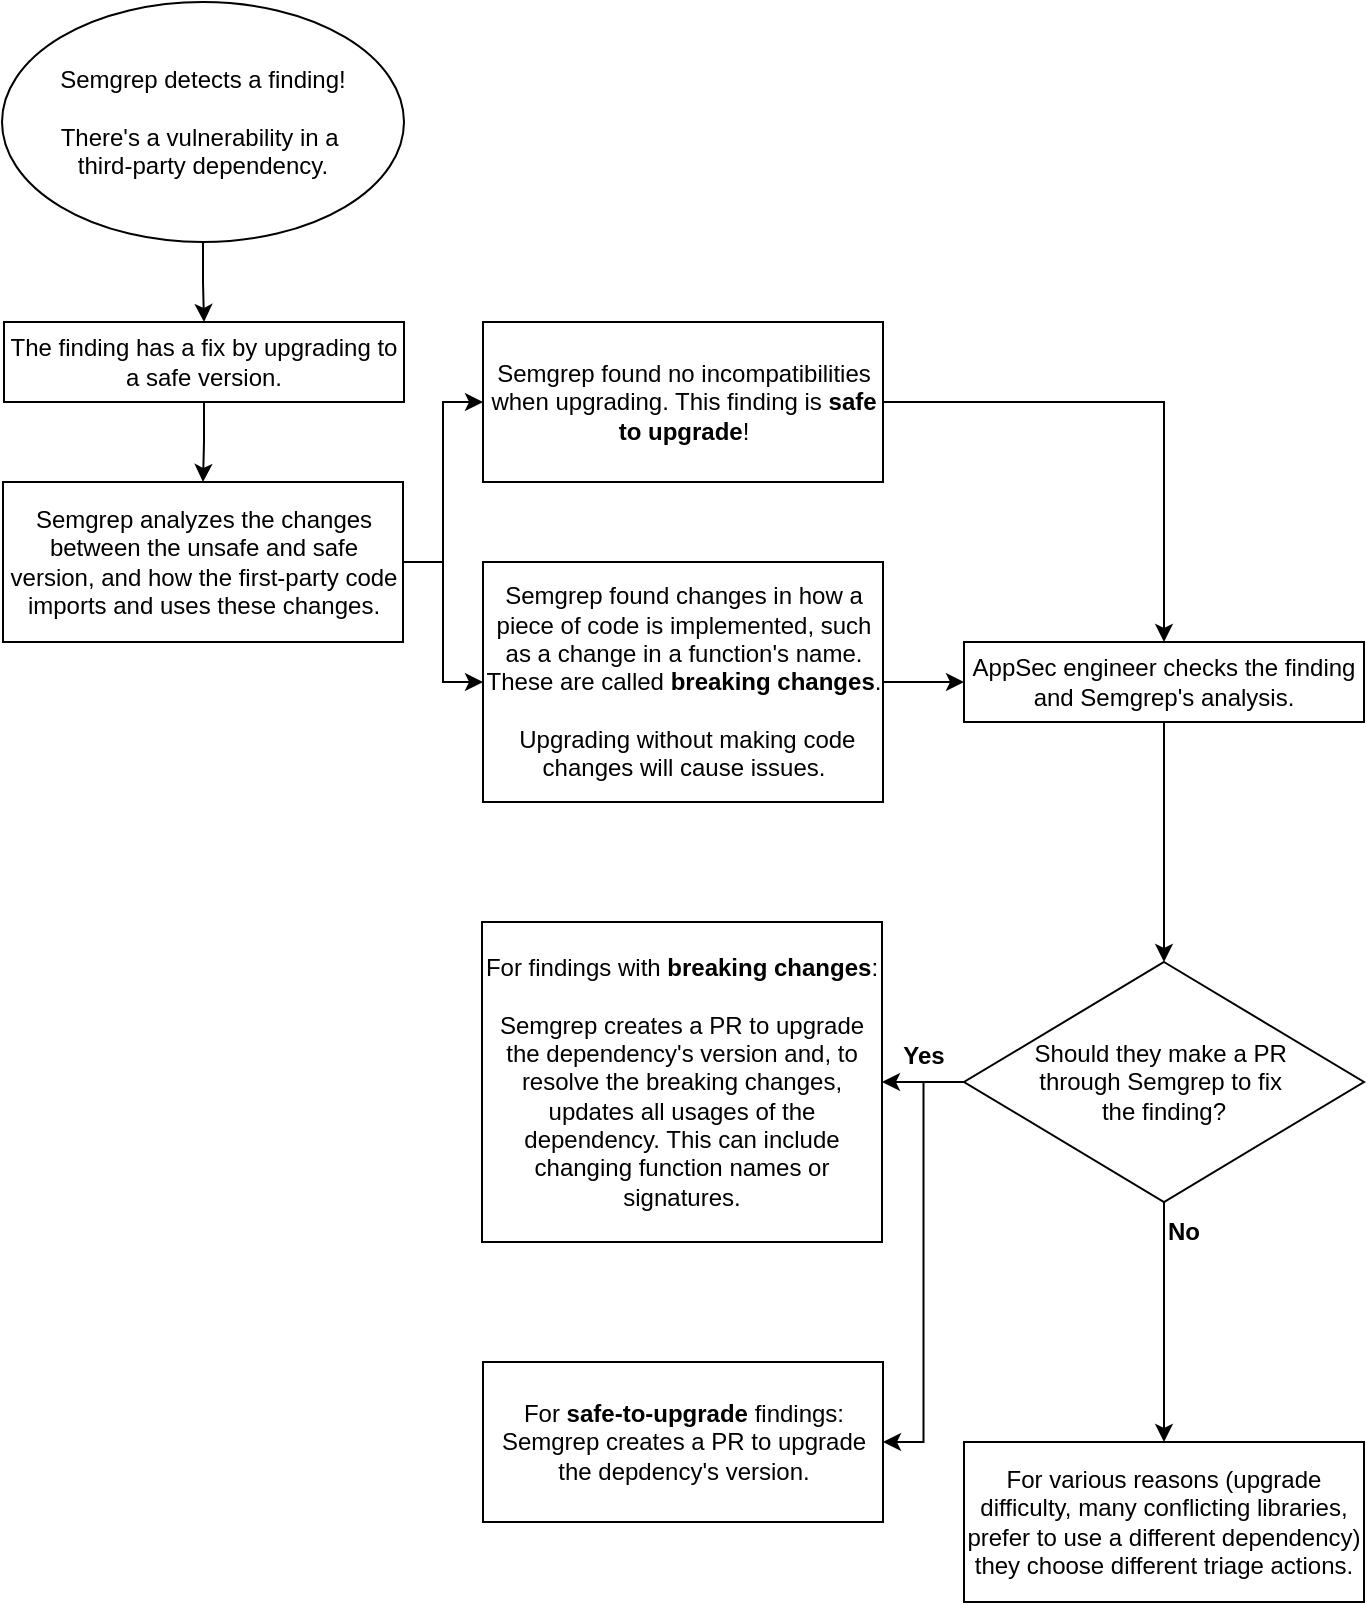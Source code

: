 <mxfile version="26.0.7">
  <diagram name="Page-1" id="TqRs7oycUDw1YeJbDNWG">
    <mxGraphModel dx="849" dy="711" grid="1" gridSize="10" guides="1" tooltips="1" connect="1" arrows="1" fold="1" page="1" pageScale="1" pageWidth="850" pageHeight="1100" math="0" shadow="0">
      <root>
        <mxCell id="0" />
        <mxCell id="1" parent="0" />
        <mxCell id="4pS6hmo7UBnZq0xErBnl-12" style="edgeStyle=orthogonalEdgeStyle;rounded=0;orthogonalLoop=1;jettySize=auto;html=1;entryX=0.5;entryY=0;entryDx=0;entryDy=0;" edge="1" parent="1" source="4pS6hmo7UBnZq0xErBnl-1" target="4pS6hmo7UBnZq0xErBnl-2">
          <mxGeometry relative="1" as="geometry" />
        </mxCell>
        <mxCell id="4pS6hmo7UBnZq0xErBnl-1" value="Semgrep detects a finding!&lt;div&gt;&lt;span style=&quot;background-color: transparent; color: light-dark(rgb(0, 0, 0), rgb(255, 255, 255));&quot;&gt;&lt;br&gt;&lt;/span&gt;&lt;/div&gt;&lt;div&gt;&lt;span style=&quot;background-color: transparent; color: light-dark(rgb(0, 0, 0), rgb(255, 255, 255));&quot;&gt;There&#39;s a vulnerability in a&amp;nbsp;&lt;/span&gt;&lt;/div&gt;&lt;div&gt;&lt;span style=&quot;background-color: transparent; color: light-dark(rgb(0, 0, 0), rgb(255, 255, 255));&quot;&gt;third-party dependency.&lt;/span&gt;&lt;/div&gt;" style="ellipse;whiteSpace=wrap;html=1;" vertex="1" parent="1">
          <mxGeometry x="79" y="80" width="201" height="120" as="geometry" />
        </mxCell>
        <mxCell id="4pS6hmo7UBnZq0xErBnl-16" style="edgeStyle=orthogonalEdgeStyle;rounded=0;orthogonalLoop=1;jettySize=auto;html=1;" edge="1" parent="1" source="4pS6hmo7UBnZq0xErBnl-2" target="4pS6hmo7UBnZq0xErBnl-3">
          <mxGeometry relative="1" as="geometry" />
        </mxCell>
        <mxCell id="4pS6hmo7UBnZq0xErBnl-2" value="The finding has a fix by upgrading to a safe version." style="rounded=0;whiteSpace=wrap;html=1;" vertex="1" parent="1">
          <mxGeometry x="80" y="240" width="200" height="40" as="geometry" />
        </mxCell>
        <mxCell id="4pS6hmo7UBnZq0xErBnl-7" value="" style="edgeStyle=orthogonalEdgeStyle;rounded=0;orthogonalLoop=1;jettySize=auto;html=1;" edge="1" parent="1" source="4pS6hmo7UBnZq0xErBnl-3" target="4pS6hmo7UBnZq0xErBnl-6">
          <mxGeometry relative="1" as="geometry" />
        </mxCell>
        <mxCell id="4pS6hmo7UBnZq0xErBnl-10" style="edgeStyle=orthogonalEdgeStyle;rounded=0;orthogonalLoop=1;jettySize=auto;html=1;entryX=0;entryY=0.5;entryDx=0;entryDy=0;" edge="1" parent="1" source="4pS6hmo7UBnZq0xErBnl-3" target="4pS6hmo7UBnZq0xErBnl-9">
          <mxGeometry relative="1" as="geometry" />
        </mxCell>
        <mxCell id="4pS6hmo7UBnZq0xErBnl-3" value="Semgrep analyzes the changes between the unsafe and safe version, and how the first-party code imports and uses these changes." style="rounded=0;whiteSpace=wrap;html=1;" vertex="1" parent="1">
          <mxGeometry x="79.5" y="320" width="200" height="80" as="geometry" />
        </mxCell>
        <mxCell id="4pS6hmo7UBnZq0xErBnl-23" style="edgeStyle=orthogonalEdgeStyle;rounded=0;orthogonalLoop=1;jettySize=auto;html=1;entryX=0.5;entryY=0;entryDx=0;entryDy=0;" edge="1" parent="1" source="4pS6hmo7UBnZq0xErBnl-6" target="4pS6hmo7UBnZq0xErBnl-15">
          <mxGeometry relative="1" as="geometry" />
        </mxCell>
        <mxCell id="4pS6hmo7UBnZq0xErBnl-6" value="Semgrep found no incompatibilities when upgrading. This finding is &lt;b&gt;safe to upgrade&lt;/b&gt;!" style="rounded=0;whiteSpace=wrap;html=1;" vertex="1" parent="1">
          <mxGeometry x="319.5" y="240" width="200" height="80" as="geometry" />
        </mxCell>
        <mxCell id="4pS6hmo7UBnZq0xErBnl-24" value="" style="edgeStyle=orthogonalEdgeStyle;rounded=0;orthogonalLoop=1;jettySize=auto;html=1;" edge="1" parent="1" source="4pS6hmo7UBnZq0xErBnl-9" target="4pS6hmo7UBnZq0xErBnl-15">
          <mxGeometry relative="1" as="geometry" />
        </mxCell>
        <mxCell id="4pS6hmo7UBnZq0xErBnl-9" value="Semgrep found changes in how a piece of code is implemented, such as a change in a function&#39;s name. These are called &lt;b&gt;breaking changes&lt;/b&gt;.&lt;div&gt;&lt;br&gt;&lt;/div&gt;&lt;div&gt;&amp;nbsp;Upgrading without making code changes will cause issues.&lt;/div&gt;" style="rounded=0;whiteSpace=wrap;html=1;" vertex="1" parent="1">
          <mxGeometry x="319.5" y="360" width="200" height="120" as="geometry" />
        </mxCell>
        <mxCell id="4pS6hmo7UBnZq0xErBnl-13" value="For&lt;b&gt; safe-to-upgrade &lt;/b&gt;findings:&lt;br&gt;Semgrep creates a PR to upgrade the depdency&#39;s version." style="rounded=0;whiteSpace=wrap;html=1;" vertex="1" parent="1">
          <mxGeometry x="319.5" y="760" width="200" height="80" as="geometry" />
        </mxCell>
        <mxCell id="4pS6hmo7UBnZq0xErBnl-14" value="For findings with &lt;b&gt;breaking changes&lt;/b&gt;:&lt;br&gt;&lt;br&gt;Semgrep creates a PR to upgrade the dependency&#39;s version and, to resolve the breaking changes, updates all usages of the dependency. This can include changing function names or signatures." style="rounded=0;whiteSpace=wrap;html=1;" vertex="1" parent="1">
          <mxGeometry x="319" y="540" width="200" height="160" as="geometry" />
        </mxCell>
        <mxCell id="4pS6hmo7UBnZq0xErBnl-25" style="edgeStyle=orthogonalEdgeStyle;rounded=0;orthogonalLoop=1;jettySize=auto;html=1;entryX=0.5;entryY=0;entryDx=0;entryDy=0;" edge="1" parent="1" source="4pS6hmo7UBnZq0xErBnl-15" target="4pS6hmo7UBnZq0xErBnl-22">
          <mxGeometry relative="1" as="geometry" />
        </mxCell>
        <mxCell id="4pS6hmo7UBnZq0xErBnl-15" value="AppSec engineer checks the finding and Semgrep&#39;s analysis." style="rounded=0;whiteSpace=wrap;html=1;" vertex="1" parent="1">
          <mxGeometry x="560" y="400" width="200" height="40" as="geometry" />
        </mxCell>
        <mxCell id="4pS6hmo7UBnZq0xErBnl-26" style="edgeStyle=orthogonalEdgeStyle;rounded=0;orthogonalLoop=1;jettySize=auto;html=1;" edge="1" parent="1" source="4pS6hmo7UBnZq0xErBnl-22" target="4pS6hmo7UBnZq0xErBnl-14">
          <mxGeometry relative="1" as="geometry" />
        </mxCell>
        <mxCell id="4pS6hmo7UBnZq0xErBnl-27" style="edgeStyle=orthogonalEdgeStyle;rounded=0;orthogonalLoop=1;jettySize=auto;html=1;entryX=1;entryY=0.5;entryDx=0;entryDy=0;" edge="1" parent="1" source="4pS6hmo7UBnZq0xErBnl-22" target="4pS6hmo7UBnZq0xErBnl-13">
          <mxGeometry relative="1" as="geometry" />
        </mxCell>
        <mxCell id="4pS6hmo7UBnZq0xErBnl-29" value="" style="edgeStyle=orthogonalEdgeStyle;rounded=0;orthogonalLoop=1;jettySize=auto;html=1;" edge="1" parent="1" source="4pS6hmo7UBnZq0xErBnl-22" target="4pS6hmo7UBnZq0xErBnl-28">
          <mxGeometry relative="1" as="geometry" />
        </mxCell>
        <mxCell id="4pS6hmo7UBnZq0xErBnl-22" value="Should they make a PR&amp;nbsp;&lt;div&gt;through Semgrep to fix&amp;nbsp;&lt;/div&gt;&lt;div&gt;the finding?&lt;/div&gt;" style="rhombus;whiteSpace=wrap;html=1;" vertex="1" parent="1">
          <mxGeometry x="560" y="560" width="200" height="120" as="geometry" />
        </mxCell>
        <mxCell id="4pS6hmo7UBnZq0xErBnl-28" value="For various reasons (upgrade difficulty, many conflicting libraries, prefer to use a different dependency) they choose different triage actions." style="whiteSpace=wrap;html=1;" vertex="1" parent="1">
          <mxGeometry x="560" y="800" width="200" height="80" as="geometry" />
        </mxCell>
        <mxCell id="4pS6hmo7UBnZq0xErBnl-31" value="&lt;b&gt;Yes&lt;/b&gt;" style="text;html=1;align=center;verticalAlign=middle;whiteSpace=wrap;rounded=0;" vertex="1" parent="1">
          <mxGeometry x="510" y="592" width="60" height="30" as="geometry" />
        </mxCell>
        <mxCell id="4pS6hmo7UBnZq0xErBnl-34" value="No" style="text;html=1;align=center;verticalAlign=middle;whiteSpace=wrap;rounded=0;fontStyle=1" vertex="1" parent="1">
          <mxGeometry x="640" y="680" width="60" height="30" as="geometry" />
        </mxCell>
      </root>
    </mxGraphModel>
  </diagram>
</mxfile>
